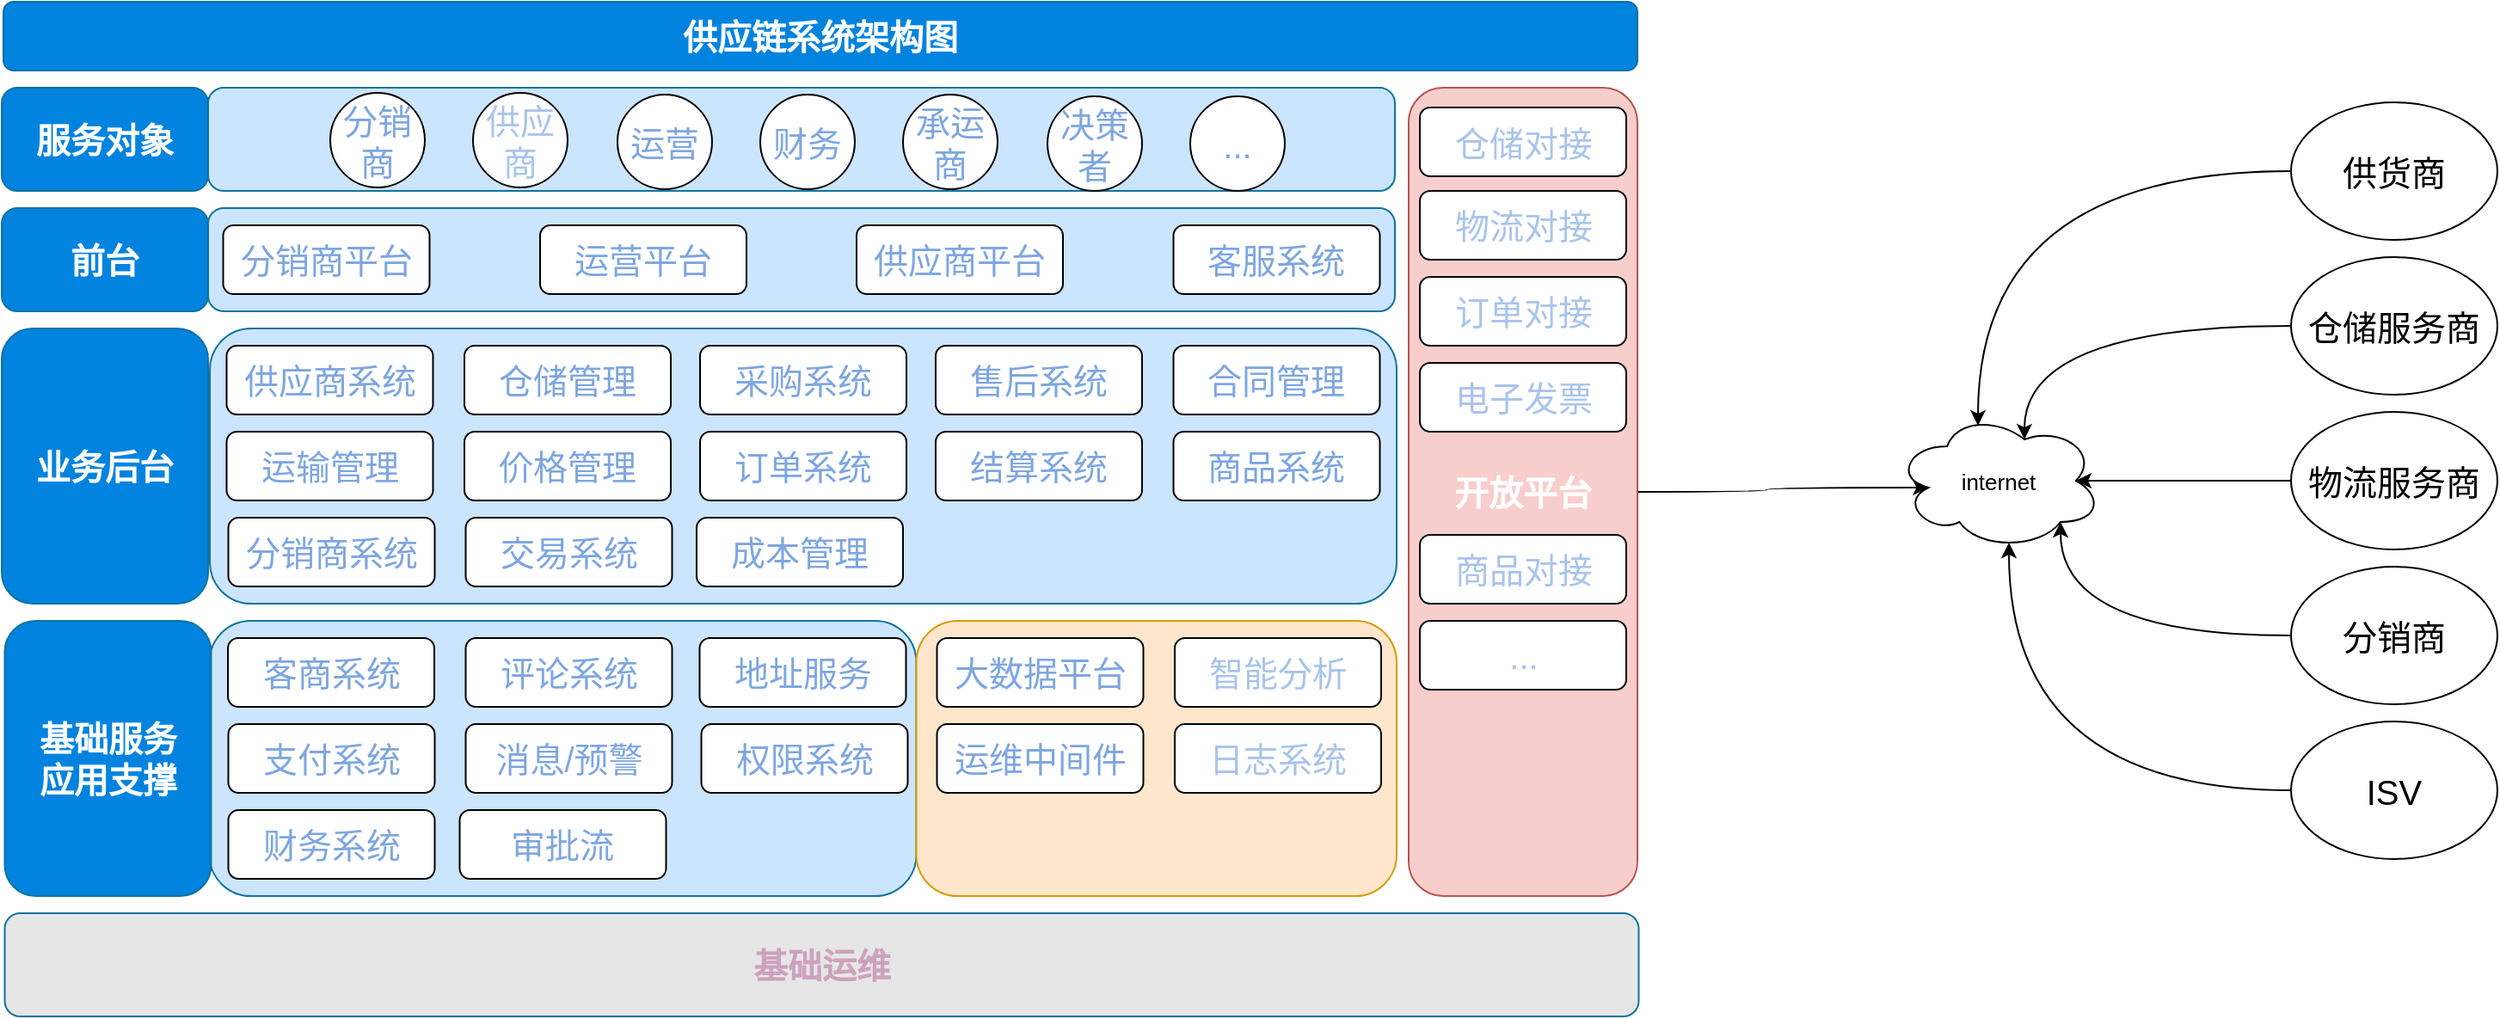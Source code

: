 <mxfile version="15.5.5" type="github" pages="2">
  <diagram id="bsPV4E7YFBp-S7GFJ2kb" name="Page-1">
    <mxGraphModel dx="1550" dy="869" grid="1" gridSize="10" guides="1" tooltips="1" connect="1" arrows="1" fold="1" page="1" pageScale="1" pageWidth="827" pageHeight="1169" math="0" shadow="0">
      <root>
        <mxCell id="0" />
        <mxCell id="1" parent="0" />
        <mxCell id="m49uRgJE_W_0L-huNBju-4" value="" style="rounded=1;whiteSpace=wrap;html=1;fillColor=#CCE5FF;strokeColor=#10739e;" vertex="1" parent="1">
          <mxGeometry x="129.75" y="370" width="411" height="160" as="geometry" />
        </mxCell>
        <mxCell id="ldz7MGwMAFY7QB0f9eZM-1" value="&lt;b&gt;&lt;font style=&quot;font-size: 20px&quot; color=&quot;#ffffff&quot;&gt;供应链系统架构图&lt;/font&gt;&lt;/b&gt;" style="rounded=1;whiteSpace=wrap;html=1;fillColor=#0083DE;strokeColor=#10739e;" parent="1" vertex="1">
          <mxGeometry x="10" y="10" width="950" height="40" as="geometry" />
        </mxCell>
        <mxCell id="ldz7MGwMAFY7QB0f9eZM-2" value="&lt;font color=&quot;#ffffff&quot;&gt;&lt;span style=&quot;font-size: 20px&quot;&gt;&lt;b&gt;服务对象&lt;/b&gt;&lt;/span&gt;&lt;/font&gt;" style="rounded=1;whiteSpace=wrap;html=1;fillColor=#0083DE;strokeColor=#10739e;" parent="1" vertex="1">
          <mxGeometry x="9" y="60" width="120" height="60" as="geometry" />
        </mxCell>
        <mxCell id="ldz7MGwMAFY7QB0f9eZM-3" value="&lt;font color=&quot;#ffffff&quot;&gt;&lt;span style=&quot;font-size: 20px&quot;&gt;&lt;b&gt;前台&lt;/b&gt;&lt;/span&gt;&lt;/font&gt;" style="rounded=1;whiteSpace=wrap;html=1;fillColor=#0083DE;strokeColor=#10739e;" parent="1" vertex="1">
          <mxGeometry x="9" y="130" width="120" height="60" as="geometry" />
        </mxCell>
        <mxCell id="ldz7MGwMAFY7QB0f9eZM-4" value="" style="rounded=1;whiteSpace=wrap;html=1;fillColor=#CCE5FF;strokeColor=#10739e;align=right;" parent="1" vertex="1">
          <mxGeometry x="129" y="60" width="690" height="60" as="geometry" />
        </mxCell>
        <mxCell id="ldz7MGwMAFY7QB0f9eZM-5" value="" style="rounded=1;whiteSpace=wrap;html=1;fillColor=#CCE5FF;strokeColor=#10739e;" parent="1" vertex="1">
          <mxGeometry x="129" y="130" width="690" height="60" as="geometry" />
        </mxCell>
        <mxCell id="ldz7MGwMAFY7QB0f9eZM-6" value="&lt;font color=&quot;#7ea6e0&quot;&gt;分销商&lt;/font&gt;" style="ellipse;whiteSpace=wrap;html=1;aspect=fixed;fontSize=20;fontColor=#FFFFFF;fillColor=#FFFFFF;flipH=1;flipV=0;" parent="1" vertex="1">
          <mxGeometry x="200" y="63" width="55" height="55" as="geometry" />
        </mxCell>
        <mxCell id="ldz7MGwMAFY7QB0f9eZM-7" value="&lt;font color=&quot;#a9c4eb&quot;&gt;供应商&lt;/font&gt;" style="ellipse;whiteSpace=wrap;html=1;aspect=fixed;fontSize=20;fontColor=#FFFFFF;fillColor=#FFFFFF;flipH=1;flipV=0;" parent="1" vertex="1">
          <mxGeometry x="283" y="63" width="55" height="55" as="geometry" />
        </mxCell>
        <mxCell id="ldz7MGwMAFY7QB0f9eZM-9" value="&lt;font color=&quot;#7ea6e0&quot;&gt;运营&lt;/font&gt;" style="ellipse;whiteSpace=wrap;html=1;aspect=fixed;fontSize=20;fontColor=#FFFFFF;fillColor=#FFFFFF;flipH=1;flipV=0;" parent="1" vertex="1">
          <mxGeometry x="367" y="64" width="55" height="55" as="geometry" />
        </mxCell>
        <mxCell id="ldz7MGwMAFY7QB0f9eZM-10" value="&lt;font color=&quot;#7ea6e0&quot;&gt;财务&lt;/font&gt;" style="ellipse;whiteSpace=wrap;html=1;aspect=fixed;fontSize=20;fontColor=#FFFFFF;fillColor=#FFFFFF;flipH=1;flipV=0;" parent="1" vertex="1">
          <mxGeometry x="450" y="64" width="55" height="55" as="geometry" />
        </mxCell>
        <mxCell id="ldz7MGwMAFY7QB0f9eZM-11" value="&lt;font color=&quot;#7ea6e0&quot;&gt;承运商&lt;/font&gt;" style="ellipse;whiteSpace=wrap;html=1;aspect=fixed;fontSize=20;fontColor=#FFFFFF;fillColor=#FFFFFF;flipH=1;flipV=0;" parent="1" vertex="1">
          <mxGeometry x="533" y="64" width="55" height="55" as="geometry" />
        </mxCell>
        <mxCell id="ldz7MGwMAFY7QB0f9eZM-12" value="&lt;font color=&quot;#7ea6e0&quot;&gt;决策者&lt;/font&gt;" style="ellipse;whiteSpace=wrap;html=1;aspect=fixed;fontSize=20;fontColor=#FFFFFF;fillColor=#FFFFFF;flipH=1;flipV=0;" parent="1" vertex="1">
          <mxGeometry x="617" y="65" width="55" height="55" as="geometry" />
        </mxCell>
        <mxCell id="ldz7MGwMAFY7QB0f9eZM-14" value="&lt;font color=&quot;#7ea6e0&quot;&gt;分销商平台&lt;/font&gt;" style="rounded=1;whiteSpace=wrap;html=1;fontSize=20;fontColor=#A9C4EB;fillColor=#FFFFFF;align=center;imageAspect=1;gradientDirection=radial;" parent="1" vertex="1">
          <mxGeometry x="137.75" y="140" width="120" height="40" as="geometry" />
        </mxCell>
        <mxCell id="ldz7MGwMAFY7QB0f9eZM-15" value="&lt;font color=&quot;#7ea6e0&quot;&gt;运营平台&lt;/font&gt;" style="rounded=1;whiteSpace=wrap;html=1;fontSize=20;fontColor=#A9C4EB;fillColor=#FFFFFF;align=center;" parent="1" vertex="1">
          <mxGeometry x="322" y="140" width="120" height="40" as="geometry" />
        </mxCell>
        <mxCell id="ldz7MGwMAFY7QB0f9eZM-16" value="&lt;font color=&quot;#7ea6e0&quot;&gt;供应商平台&lt;/font&gt;" style="rounded=1;whiteSpace=wrap;html=1;fontSize=20;fontColor=#A9C4EB;fillColor=#FFFFFF;align=center;" parent="1" vertex="1">
          <mxGeometry x="506" y="140" width="120" height="40" as="geometry" />
        </mxCell>
        <mxCell id="ldz7MGwMAFY7QB0f9eZM-18" value="&lt;font color=&quot;#7ea6e0&quot;&gt;客服系统&lt;/font&gt;" style="rounded=1;whiteSpace=wrap;html=1;fontSize=20;fontColor=#A9C4EB;fillColor=#FFFFFF;align=center;" parent="1" vertex="1">
          <mxGeometry x="690.25" y="140" width="120" height="40" as="geometry" />
        </mxCell>
        <mxCell id="ldz7MGwMAFY7QB0f9eZM-19" value="&lt;font color=&quot;#ffffff&quot;&gt;&lt;span style=&quot;font-size: 20px&quot;&gt;&lt;b&gt;业务后台&lt;/b&gt;&lt;/span&gt;&lt;/font&gt;" style="rounded=1;whiteSpace=wrap;html=1;fillColor=#0083DE;strokeColor=#10739e;" parent="1" vertex="1">
          <mxGeometry x="9" y="200" width="120" height="160" as="geometry" />
        </mxCell>
        <mxCell id="ldz7MGwMAFY7QB0f9eZM-20" value="" style="rounded=1;whiteSpace=wrap;html=1;fillColor=#CCE5FF;strokeColor=#10739e;" parent="1" vertex="1">
          <mxGeometry x="130" y="200" width="690" height="160" as="geometry" />
        </mxCell>
        <mxCell id="m49uRgJE_W_0L-huNBju-1" value="&lt;font color=&quot;#7ea6e0&quot;&gt;客商系统&lt;/font&gt;" style="rounded=1;whiteSpace=wrap;html=1;fontSize=20;fontColor=#A9C4EB;fillColor=#FFFFFF;align=center;imageAspect=1;" vertex="1" parent="1">
          <mxGeometry x="140.5" y="380" width="120" height="40" as="geometry" />
        </mxCell>
        <mxCell id="m49uRgJE_W_0L-huNBju-2" value="&lt;font color=&quot;#7ea6e0&quot;&gt;供应商系统&lt;/font&gt;" style="rounded=1;whiteSpace=wrap;html=1;fontSize=20;fontColor=#A9C4EB;fillColor=#FFFFFF;align=center;imageAspect=1;" vertex="1" parent="1">
          <mxGeometry x="139.75" y="210" width="120" height="40" as="geometry" />
        </mxCell>
        <mxCell id="m49uRgJE_W_0L-huNBju-3" value="&lt;font color=&quot;#ffffff&quot;&gt;&lt;span style=&quot;font-size: 20px&quot;&gt;&lt;b&gt;基础服务&lt;br&gt;应用支撑&lt;br&gt;&lt;/b&gt;&lt;/span&gt;&lt;/font&gt;" style="rounded=1;whiteSpace=wrap;html=1;fillColor=#0083DE;strokeColor=#10739e;" vertex="1" parent="1">
          <mxGeometry x="10.75" y="370" width="120" height="160" as="geometry" />
        </mxCell>
        <mxCell id="m49uRgJE_W_0L-huNBju-5" value="&lt;font color=&quot;#7ea6e0&quot;&gt;运输管理&lt;/font&gt;" style="rounded=1;whiteSpace=wrap;html=1;fontSize=20;fontColor=#A9C4EB;fillColor=#FFFFFF;align=center;imageAspect=1;" vertex="1" parent="1">
          <mxGeometry x="139.75" y="260" width="120" height="40" as="geometry" />
        </mxCell>
        <mxCell id="m49uRgJE_W_0L-huNBju-6" value="&lt;font color=&quot;#7ea6e0&quot;&gt;仓储管理&lt;/font&gt;" style="rounded=1;whiteSpace=wrap;html=1;fontSize=20;fontColor=#A9C4EB;fillColor=#FFFFFF;align=center;imageAspect=1;" vertex="1" parent="1">
          <mxGeometry x="278" y="210" width="120" height="40" as="geometry" />
        </mxCell>
        <mxCell id="m49uRgJE_W_0L-huNBju-7" value="&lt;font color=&quot;#7ea6e0&quot;&gt;价格管理&lt;/font&gt;" style="rounded=1;whiteSpace=wrap;html=1;fontSize=20;fontColor=#A9C4EB;fillColor=#FFFFFF;align=center;imageAspect=1;" vertex="1" parent="1">
          <mxGeometry x="278" y="260" width="120" height="40" as="geometry" />
        </mxCell>
        <mxCell id="m49uRgJE_W_0L-huNBju-8" value="&lt;font color=&quot;#7ea6e0&quot;&gt;采购系统&lt;/font&gt;" style="rounded=1;whiteSpace=wrap;html=1;fontSize=20;fontColor=#A9C4EB;fillColor=#FFFFFF;align=center;imageAspect=1;" vertex="1" parent="1">
          <mxGeometry x="415" y="210" width="120" height="40" as="geometry" />
        </mxCell>
        <mxCell id="m49uRgJE_W_0L-huNBju-9" value="&lt;font color=&quot;#7ea6e0&quot;&gt;订单系统&lt;/font&gt;" style="rounded=1;whiteSpace=wrap;html=1;fontSize=20;fontColor=#A9C4EB;fillColor=#FFFFFF;align=center;imageAspect=1;" vertex="1" parent="1">
          <mxGeometry x="415" y="260" width="120" height="40" as="geometry" />
        </mxCell>
        <mxCell id="m49uRgJE_W_0L-huNBju-10" value="&lt;font color=&quot;#7ea6e0&quot;&gt;商品系统&lt;/font&gt;" style="rounded=1;whiteSpace=wrap;html=1;fontSize=20;fontColor=#A9C4EB;fillColor=#FFFFFF;align=center;imageAspect=1;" vertex="1" parent="1">
          <mxGeometry x="690.25" y="260" width="120" height="40" as="geometry" />
        </mxCell>
        <mxCell id="m49uRgJE_W_0L-huNBju-11" value="&lt;font color=&quot;#7ea6e0&quot;&gt;售后系统&lt;/font&gt;" style="rounded=1;whiteSpace=wrap;html=1;fontSize=20;fontColor=#A9C4EB;fillColor=#FFFFFF;align=center;imageAspect=1;" vertex="1" parent="1">
          <mxGeometry x="552" y="210" width="120" height="40" as="geometry" />
        </mxCell>
        <mxCell id="m49uRgJE_W_0L-huNBju-12" value="&lt;font color=&quot;#7ea6e0&quot;&gt;结算系统&lt;/font&gt;" style="rounded=1;whiteSpace=wrap;html=1;fontSize=20;fontColor=#A9C4EB;fillColor=#FFFFFF;align=center;imageAspect=1;" vertex="1" parent="1">
          <mxGeometry x="552" y="260" width="120" height="40" as="geometry" />
        </mxCell>
        <mxCell id="m49uRgJE_W_0L-huNBju-13" value="&lt;font color=&quot;#7ea6e0&quot;&gt;评论系统&lt;/font&gt;" style="rounded=1;whiteSpace=wrap;html=1;fontSize=20;fontColor=#A9C4EB;fillColor=#FFFFFF;align=center;imageAspect=1;" vertex="1" parent="1">
          <mxGeometry x="278.75" y="380" width="120" height="40" as="geometry" />
        </mxCell>
        <mxCell id="m49uRgJE_W_0L-huNBju-14" value="&lt;font color=&quot;#7ea6e0&quot;&gt;消息/预警&lt;/font&gt;" style="rounded=1;whiteSpace=wrap;html=1;fontSize=20;fontColor=#A9C4EB;fillColor=#FFFFFF;align=center;imageAspect=1;" vertex="1" parent="1">
          <mxGeometry x="278.75" y="430" width="120" height="40" as="geometry" />
        </mxCell>
        <mxCell id="m49uRgJE_W_0L-huNBju-15" value="&lt;font color=&quot;#7ea6e0&quot;&gt;合同管理&lt;/font&gt;" style="rounded=1;whiteSpace=wrap;html=1;fontSize=20;fontColor=#A9C4EB;fillColor=#FFFFFF;align=center;imageAspect=1;" vertex="1" parent="1">
          <mxGeometry x="690.25" y="210" width="120" height="40" as="geometry" />
        </mxCell>
        <mxCell id="m49uRgJE_W_0L-huNBju-16" value="&lt;font color=&quot;#7ea6e0&quot;&gt;...&lt;/font&gt;" style="ellipse;whiteSpace=wrap;html=1;aspect=fixed;fontSize=20;fontColor=#FFFFFF;fillColor=#FFFFFF;flipH=1;flipV=0;" vertex="1" parent="1">
          <mxGeometry x="700" y="65" width="55" height="55" as="geometry" />
        </mxCell>
        <mxCell id="m49uRgJE_W_0L-huNBju-17" value="&lt;font color=&quot;#7ea6e0&quot;&gt;地址服务&lt;/font&gt;" style="rounded=1;whiteSpace=wrap;html=1;fontSize=20;fontColor=#A9C4EB;fillColor=#FFFFFF;align=center;imageAspect=1;" vertex="1" parent="1">
          <mxGeometry x="414.75" y="380" width="120" height="40" as="geometry" />
        </mxCell>
        <mxCell id="m49uRgJE_W_0L-huNBju-18" value="&lt;font color=&quot;#7ea6e0&quot;&gt;权限系统&lt;/font&gt;" style="rounded=1;whiteSpace=wrap;html=1;fontSize=20;fontColor=#A9C4EB;fillColor=#FFFFFF;align=center;imageAspect=1;" vertex="1" parent="1">
          <mxGeometry x="415.75" y="430" width="120" height="40" as="geometry" />
        </mxCell>
        <mxCell id="m49uRgJE_W_0L-huNBju-19" value="&lt;font color=&quot;#7ea6e0&quot;&gt;支付系统&lt;/font&gt;" style="rounded=1;whiteSpace=wrap;html=1;fontSize=20;fontColor=#A9C4EB;fillColor=#FFFFFF;align=center;imageAspect=1;" vertex="1" parent="1">
          <mxGeometry x="140.75" y="430" width="120" height="40" as="geometry" />
        </mxCell>
        <mxCell id="m49uRgJE_W_0L-huNBju-20" value="" style="rounded=1;whiteSpace=wrap;html=1;fillColor=#ffe6cc;strokeColor=#d79b00;" vertex="1" parent="1">
          <mxGeometry x="540.75" y="370" width="279.25" height="160" as="geometry" />
        </mxCell>
        <mxCell id="m49uRgJE_W_0L-huNBju-21" value="&lt;font color=&quot;#7ea6e0&quot;&gt;大数据平台&lt;/font&gt;" style="rounded=1;whiteSpace=wrap;html=1;fontSize=20;fontColor=#A9C4EB;fillColor=#FFFFFF;align=center;imageAspect=1;" vertex="1" parent="1">
          <mxGeometry x="552.75" y="380" width="120" height="40" as="geometry" />
        </mxCell>
        <mxCell id="m49uRgJE_W_0L-huNBju-22" value="智能分析" style="rounded=1;whiteSpace=wrap;html=1;fontSize=20;fontColor=#A9C4EB;fillColor=#FFFFFF;align=center;imageAspect=1;" vertex="1" parent="1">
          <mxGeometry x="691" y="380" width="120" height="40" as="geometry" />
        </mxCell>
        <mxCell id="m49uRgJE_W_0L-huNBju-23" value="&lt;font color=&quot;#7ea6e0&quot;&gt;运维中间件&lt;/font&gt;" style="rounded=1;whiteSpace=wrap;html=1;fontSize=20;fontColor=#A9C4EB;fillColor=#FFFFFF;align=center;imageAspect=1;" vertex="1" parent="1">
          <mxGeometry x="552.75" y="430" width="120" height="40" as="geometry" />
        </mxCell>
        <mxCell id="m49uRgJE_W_0L-huNBju-56" style="edgeStyle=orthogonalEdgeStyle;curved=1;rounded=0;orthogonalLoop=1;jettySize=auto;html=1;exitX=1;exitY=0.5;exitDx=0;exitDy=0;entryX=0.16;entryY=0.55;entryDx=0;entryDy=0;entryPerimeter=0;fontColor=#000000;" edge="1" parent="1" source="m49uRgJE_W_0L-huNBju-24" target="m49uRgJE_W_0L-huNBju-48">
          <mxGeometry relative="1" as="geometry" />
        </mxCell>
        <mxCell id="m49uRgJE_W_0L-huNBju-24" value="&lt;font color=&quot;#ffffff&quot;&gt;&lt;span style=&quot;font-size: 20px&quot;&gt;&lt;b&gt;开放平台&lt;/b&gt;&lt;/span&gt;&lt;/font&gt;" style="rounded=1;whiteSpace=wrap;html=1;fillColor=#f8cecc;strokeColor=#b85450;" vertex="1" parent="1">
          <mxGeometry x="827" y="60" width="133" height="470" as="geometry" />
        </mxCell>
        <mxCell id="ldz7MGwMAFY7QB0f9eZM-17" value="仓储对接" style="rounded=1;whiteSpace=wrap;html=1;fontSize=20;fontColor=#A9C4EB;fillColor=#FFFFFF;align=center;rotation=0;" parent="1" vertex="1">
          <mxGeometry x="833.5" y="71.5" width="120" height="40" as="geometry" />
        </mxCell>
        <mxCell id="m49uRgJE_W_0L-huNBju-30" value="&lt;font color=&quot;#7ea6e0&quot;&gt;财务系统&lt;/font&gt;" style="rounded=1;whiteSpace=wrap;html=1;fontSize=20;fontColor=#A9C4EB;fillColor=#FFFFFF;align=center;imageAspect=1;" vertex="1" parent="1">
          <mxGeometry x="140.75" y="480" width="120" height="40" as="geometry" />
        </mxCell>
        <mxCell id="m49uRgJE_W_0L-huNBju-31" value="日志系统" style="rounded=1;whiteSpace=wrap;html=1;fontSize=20;fontColor=#A9C4EB;fillColor=#FFFFFF;align=center;imageAspect=1;" vertex="1" parent="1">
          <mxGeometry x="691" y="430" width="120" height="40" as="geometry" />
        </mxCell>
        <mxCell id="m49uRgJE_W_0L-huNBju-32" value="&lt;font color=&quot;#7ea6e0&quot;&gt;分销商系统&lt;/font&gt;" style="rounded=1;whiteSpace=wrap;html=1;fontSize=20;fontColor=#A9C4EB;fillColor=#FFFFFF;align=center;imageAspect=1;" vertex="1" parent="1">
          <mxGeometry x="140.75" y="310" width="120" height="40" as="geometry" />
        </mxCell>
        <mxCell id="m49uRgJE_W_0L-huNBju-33" value="&lt;font color=&quot;#7ea6e0&quot;&gt;交易系统&lt;/font&gt;" style="rounded=1;whiteSpace=wrap;html=1;fontSize=20;fontColor=#A9C4EB;fillColor=#FFFFFF;align=center;imageAspect=1;" vertex="1" parent="1">
          <mxGeometry x="278.75" y="310" width="120" height="40" as="geometry" />
        </mxCell>
        <mxCell id="m49uRgJE_W_0L-huNBju-34" value="&lt;font color=&quot;#7ea6e0&quot;&gt;审批流&lt;/font&gt;" style="rounded=1;whiteSpace=wrap;html=1;fontSize=20;fontColor=#A9C4EB;fillColor=#FFFFFF;align=center;imageAspect=1;" vertex="1" parent="1">
          <mxGeometry x="275.25" y="480" width="120" height="40" as="geometry" />
        </mxCell>
        <mxCell id="m49uRgJE_W_0L-huNBju-37" value="物流对接" style="rounded=1;whiteSpace=wrap;html=1;fontSize=20;fontColor=#A9C4EB;fillColor=#FFFFFF;align=center;rotation=0;" vertex="1" parent="1">
          <mxGeometry x="833.5" y="120" width="120" height="40" as="geometry" />
        </mxCell>
        <mxCell id="m49uRgJE_W_0L-huNBju-38" value="订单对接" style="rounded=1;whiteSpace=wrap;html=1;fontSize=20;fontColor=#A9C4EB;fillColor=#FFFFFF;align=center;rotation=0;" vertex="1" parent="1">
          <mxGeometry x="833.5" y="170" width="120" height="40" as="geometry" />
        </mxCell>
        <mxCell id="m49uRgJE_W_0L-huNBju-39" value="电子发票" style="rounded=1;whiteSpace=wrap;html=1;fontSize=20;fontColor=#A9C4EB;fillColor=#FFFFFF;align=center;rotation=0;" vertex="1" parent="1">
          <mxGeometry x="833.5" y="220" width="120" height="40" as="geometry" />
        </mxCell>
        <mxCell id="m49uRgJE_W_0L-huNBju-51" style="edgeStyle=orthogonalEdgeStyle;curved=1;rounded=0;orthogonalLoop=1;jettySize=auto;html=1;exitX=0;exitY=0.5;exitDx=0;exitDy=0;entryX=0.4;entryY=0.1;entryDx=0;entryDy=0;entryPerimeter=0;fontColor=#000000;" edge="1" parent="1" source="m49uRgJE_W_0L-huNBju-43" target="m49uRgJE_W_0L-huNBju-48">
          <mxGeometry relative="1" as="geometry" />
        </mxCell>
        <mxCell id="m49uRgJE_W_0L-huNBju-43" value="&lt;span style=&quot;font-size: 20px&quot;&gt;供货商&lt;/span&gt;" style="ellipse;whiteSpace=wrap;html=1;rounded=1;fillColor=none;gradientColor=none;gradientDirection=radial;" vertex="1" parent="1">
          <mxGeometry x="1340" y="68.5" width="120" height="80" as="geometry" />
        </mxCell>
        <mxCell id="m49uRgJE_W_0L-huNBju-52" style="edgeStyle=orthogonalEdgeStyle;curved=1;rounded=0;orthogonalLoop=1;jettySize=auto;html=1;exitX=0;exitY=0.5;exitDx=0;exitDy=0;entryX=0.625;entryY=0.2;entryDx=0;entryDy=0;entryPerimeter=0;fontColor=#000000;" edge="1" parent="1" source="m49uRgJE_W_0L-huNBju-44" target="m49uRgJE_W_0L-huNBju-48">
          <mxGeometry relative="1" as="geometry" />
        </mxCell>
        <mxCell id="m49uRgJE_W_0L-huNBju-44" value="&lt;span style=&quot;font-size: 20px&quot;&gt;仓储服务商&lt;/span&gt;" style="ellipse;whiteSpace=wrap;html=1;rounded=1;fillColor=none;gradientColor=none;gradientDirection=radial;" vertex="1" parent="1">
          <mxGeometry x="1340" y="158.5" width="120" height="80" as="geometry" />
        </mxCell>
        <mxCell id="m49uRgJE_W_0L-huNBju-53" style="edgeStyle=orthogonalEdgeStyle;curved=1;rounded=0;orthogonalLoop=1;jettySize=auto;html=1;exitX=0;exitY=0.5;exitDx=0;exitDy=0;entryX=0.875;entryY=0.5;entryDx=0;entryDy=0;entryPerimeter=0;fontColor=#000000;" edge="1" parent="1" source="m49uRgJE_W_0L-huNBju-45" target="m49uRgJE_W_0L-huNBju-48">
          <mxGeometry relative="1" as="geometry" />
        </mxCell>
        <mxCell id="m49uRgJE_W_0L-huNBju-45" value="&lt;span style=&quot;font-size: 20px&quot;&gt;物流服务商&lt;/span&gt;" style="ellipse;whiteSpace=wrap;html=1;rounded=1;fillColor=none;gradientColor=none;gradientDirection=radial;" vertex="1" parent="1">
          <mxGeometry x="1340" y="248.5" width="120" height="80" as="geometry" />
        </mxCell>
        <mxCell id="m49uRgJE_W_0L-huNBju-54" style="edgeStyle=orthogonalEdgeStyle;curved=1;rounded=0;orthogonalLoop=1;jettySize=auto;html=1;exitX=0;exitY=0.5;exitDx=0;exitDy=0;entryX=0.8;entryY=0.8;entryDx=0;entryDy=0;entryPerimeter=0;fontColor=#000000;" edge="1" parent="1" source="m49uRgJE_W_0L-huNBju-46" target="m49uRgJE_W_0L-huNBju-48">
          <mxGeometry relative="1" as="geometry" />
        </mxCell>
        <mxCell id="m49uRgJE_W_0L-huNBju-46" value="&lt;span style=&quot;font-size: 20px&quot;&gt;分销商&lt;/span&gt;" style="ellipse;whiteSpace=wrap;html=1;rounded=1;fillColor=none;gradientColor=none;gradientDirection=radial;" vertex="1" parent="1">
          <mxGeometry x="1340" y="338.5" width="120" height="80" as="geometry" />
        </mxCell>
        <mxCell id="m49uRgJE_W_0L-huNBju-55" style="edgeStyle=orthogonalEdgeStyle;curved=1;rounded=0;orthogonalLoop=1;jettySize=auto;html=1;exitX=0;exitY=0.5;exitDx=0;exitDy=0;entryX=0.55;entryY=0.95;entryDx=0;entryDy=0;entryPerimeter=0;fontColor=#000000;" edge="1" parent="1" source="m49uRgJE_W_0L-huNBju-47" target="m49uRgJE_W_0L-huNBju-48">
          <mxGeometry relative="1" as="geometry" />
        </mxCell>
        <mxCell id="m49uRgJE_W_0L-huNBju-47" value="&lt;span style=&quot;font-size: 20px&quot;&gt;ISV&lt;/span&gt;" style="ellipse;whiteSpace=wrap;html=1;rounded=1;fillColor=none;gradientColor=none;gradientDirection=radial;" vertex="1" parent="1">
          <mxGeometry x="1340" y="428.5" width="120" height="80" as="geometry" />
        </mxCell>
        <mxCell id="m49uRgJE_W_0L-huNBju-48" value="&lt;span style=&quot;font-family: &amp;#34;arial&amp;#34; , sans-serif ; font-size: 13px ; background-color: rgb(255 , 255 , 255)&quot;&gt;internet&lt;/span&gt;" style="ellipse;shape=cloud;whiteSpace=wrap;html=1;rounded=1;fontColor=#000000;fillColor=none;gradientColor=none;gradientDirection=radial;" vertex="1" parent="1">
          <mxGeometry x="1110" y="248.5" width="120" height="80" as="geometry" />
        </mxCell>
        <mxCell id="m49uRgJE_W_0L-huNBju-57" value="&lt;span style=&quot;font-size: 20px&quot;&gt;&lt;b&gt;&lt;font color=&quot;#cda2be&quot;&gt;基础运维&lt;/font&gt;&lt;/b&gt;&lt;/span&gt;" style="rounded=1;whiteSpace=wrap;html=1;fillColor=#E6E6E6;strokeColor=#10739e;" vertex="1" parent="1">
          <mxGeometry x="10.75" y="540" width="950" height="60" as="geometry" />
        </mxCell>
        <mxCell id="m49uRgJE_W_0L-huNBju-58" value="商品对接" style="rounded=1;whiteSpace=wrap;html=1;fontSize=20;fontColor=#A9C4EB;fillColor=#FFFFFF;align=center;rotation=0;" vertex="1" parent="1">
          <mxGeometry x="833.5" y="320" width="120" height="40" as="geometry" />
        </mxCell>
        <mxCell id="m49uRgJE_W_0L-huNBju-59" value="..." style="rounded=1;whiteSpace=wrap;html=1;fontSize=20;fontColor=#A9C4EB;fillColor=#FFFFFF;align=center;rotation=0;" vertex="1" parent="1">
          <mxGeometry x="833.5" y="370" width="120" height="40" as="geometry" />
        </mxCell>
        <mxCell id="m49uRgJE_W_0L-huNBju-60" value="&lt;font color=&quot;#7ea6e0&quot;&gt;成本管理&lt;/font&gt;" style="rounded=1;whiteSpace=wrap;html=1;fontSize=20;fontColor=#A9C4EB;fillColor=#FFFFFF;align=center;imageAspect=1;" vertex="1" parent="1">
          <mxGeometry x="413" y="310" width="120" height="40" as="geometry" />
        </mxCell>
      </root>
    </mxGraphModel>
  </diagram>
  <diagram name="供应链架构" id="bUJji8-8LbvRf1vMxPKi">
    <mxGraphModel dx="1550" dy="869" grid="1" gridSize="10" guides="1" tooltips="1" connect="1" arrows="1" fold="1" page="1" pageScale="1" pageWidth="827" pageHeight="1169" math="0" shadow="0">
      <root>
        <mxCell id="VX2q5bqnOgmB5oBWyMcI-0" />
        <mxCell id="VX2q5bqnOgmB5oBWyMcI-1" parent="VX2q5bqnOgmB5oBWyMcI-0" />
        <mxCell id="VX2q5bqnOgmB5oBWyMcI-94" value="" style="rounded=1;whiteSpace=wrap;html=1;fillColor=#FFFFFF;strokeColor=#10739e;align=right;dashed=1;" vertex="1" parent="VX2q5bqnOgmB5oBWyMcI-1">
          <mxGeometry x="9" y="418.5" width="950" height="321.5" as="geometry" />
        </mxCell>
        <mxCell id="VX2q5bqnOgmB5oBWyMcI-3" value="&lt;b&gt;&lt;font style=&quot;font-size: 20px&quot; color=&quot;#ffffff&quot;&gt;供应链系统架构图&lt;/font&gt;&lt;/b&gt;" style="rounded=1;whiteSpace=wrap;html=1;fillColor=#0083DE;strokeColor=#10739e;" vertex="1" parent="VX2q5bqnOgmB5oBWyMcI-1">
          <mxGeometry x="9" width="950" height="40" as="geometry" />
        </mxCell>
        <mxCell id="VX2q5bqnOgmB5oBWyMcI-5" value="&lt;font color=&quot;#ffffff&quot;&gt;&lt;span style=&quot;font-size: 20px&quot;&gt;&lt;b&gt;前台&lt;/b&gt;&lt;/span&gt;&lt;/font&gt;" style="rounded=1;whiteSpace=wrap;html=1;fillColor=#0083DE;strokeColor=#10739e;" vertex="1" parent="VX2q5bqnOgmB5oBWyMcI-1">
          <mxGeometry x="289" y="1158.5" width="120" height="60" as="geometry" />
        </mxCell>
        <mxCell id="VX2q5bqnOgmB5oBWyMcI-6" value="" style="rounded=1;whiteSpace=wrap;html=1;fillColor=#FFFFFF;strokeColor=#10739e;align=right;dashed=1;" vertex="1" parent="VX2q5bqnOgmB5oBWyMcI-1">
          <mxGeometry x="10" y="50" width="950" height="110" as="geometry" />
        </mxCell>
        <mxCell id="VX2q5bqnOgmB5oBWyMcI-7" value="" style="rounded=1;whiteSpace=wrap;html=1;fillColor=#CCE5FF;strokeColor=#10739e;" vertex="1" parent="VX2q5bqnOgmB5oBWyMcI-1">
          <mxGeometry x="409" y="1158.5" width="690" height="60" as="geometry" />
        </mxCell>
        <mxCell id="VX2q5bqnOgmB5oBWyMcI-18" value="&lt;font color=&quot;#ffffff&quot;&gt;&lt;span style=&quot;font-size: 20px&quot;&gt;&lt;b&gt;业务后台&lt;/b&gt;&lt;/span&gt;&lt;/font&gt;" style="rounded=1;whiteSpace=wrap;html=1;fillColor=#0083DE;strokeColor=#10739e;" vertex="1" parent="VX2q5bqnOgmB5oBWyMcI-1">
          <mxGeometry x="289" y="1228.5" width="120" height="160" as="geometry" />
        </mxCell>
        <mxCell id="VX2q5bqnOgmB5oBWyMcI-19" value="" style="rounded=1;whiteSpace=wrap;html=1;fillColor=#CCE5FF;strokeColor=#10739e;" vertex="1" parent="VX2q5bqnOgmB5oBWyMcI-1">
          <mxGeometry x="410" y="1228.5" width="690" height="160" as="geometry" />
        </mxCell>
        <mxCell id="VX2q5bqnOgmB5oBWyMcI-22" value="&lt;font color=&quot;#ffffff&quot;&gt;&lt;span style=&quot;font-size: 20px&quot;&gt;&lt;b&gt;基础服务&lt;br&gt;应用支撑&lt;br&gt;&lt;/b&gt;&lt;/span&gt;&lt;/font&gt;" style="rounded=1;whiteSpace=wrap;html=1;fillColor=#0083DE;strokeColor=#10739e;" vertex="1" parent="VX2q5bqnOgmB5oBWyMcI-1">
          <mxGeometry x="290.75" y="1398.5" width="120" height="160" as="geometry" />
        </mxCell>
        <mxCell id="VX2q5bqnOgmB5oBWyMcI-42" style="edgeStyle=orthogonalEdgeStyle;curved=1;rounded=0;orthogonalLoop=1;jettySize=auto;html=1;exitX=1;exitY=0.5;exitDx=0;exitDy=0;entryX=0.16;entryY=0.55;entryDx=0;entryDy=0;entryPerimeter=0;fontColor=#000000;" edge="1" parent="VX2q5bqnOgmB5oBWyMcI-1" source="VX2q5bqnOgmB5oBWyMcI-43" target="VX2q5bqnOgmB5oBWyMcI-63">
          <mxGeometry relative="1" as="geometry" />
        </mxCell>
        <mxCell id="VX2q5bqnOgmB5oBWyMcI-43" value="&lt;font color=&quot;#ffffff&quot;&gt;&lt;span style=&quot;font-size: 20px&quot;&gt;&lt;b&gt;开放平台&lt;/b&gt;&lt;/span&gt;&lt;/font&gt;" style="rounded=1;whiteSpace=wrap;html=1;fillColor=#f8cecc;strokeColor=#b85450;" vertex="1" parent="VX2q5bqnOgmB5oBWyMcI-1">
          <mxGeometry x="1100.5" y="1158.5" width="133" height="470" as="geometry" />
        </mxCell>
        <mxCell id="VX2q5bqnOgmB5oBWyMcI-44" value="仓储对接" style="rounded=1;whiteSpace=wrap;html=1;fontSize=20;fontColor=#A9C4EB;fillColor=#FFFFFF;align=center;rotation=0;" vertex="1" parent="VX2q5bqnOgmB5oBWyMcI-1">
          <mxGeometry x="1113.5" y="1100" width="120" height="40" as="geometry" />
        </mxCell>
        <mxCell id="VX2q5bqnOgmB5oBWyMcI-50" value="物流对接" style="rounded=1;whiteSpace=wrap;html=1;fontSize=20;fontColor=#A9C4EB;fillColor=#FFFFFF;align=center;rotation=0;" vertex="1" parent="VX2q5bqnOgmB5oBWyMcI-1">
          <mxGeometry x="1113.5" y="1148.5" width="120" height="40" as="geometry" />
        </mxCell>
        <mxCell id="VX2q5bqnOgmB5oBWyMcI-51" value="订单对接" style="rounded=1;whiteSpace=wrap;html=1;fontSize=20;fontColor=#A9C4EB;fillColor=#FFFFFF;align=center;rotation=0;" vertex="1" parent="VX2q5bqnOgmB5oBWyMcI-1">
          <mxGeometry x="1113.5" y="1198.5" width="120" height="40" as="geometry" />
        </mxCell>
        <mxCell id="VX2q5bqnOgmB5oBWyMcI-52" value="电子发票" style="rounded=1;whiteSpace=wrap;html=1;fontSize=20;fontColor=#A9C4EB;fillColor=#FFFFFF;align=center;rotation=0;" vertex="1" parent="VX2q5bqnOgmB5oBWyMcI-1">
          <mxGeometry x="1113.5" y="1248.5" width="120" height="40" as="geometry" />
        </mxCell>
        <mxCell id="VX2q5bqnOgmB5oBWyMcI-53" style="edgeStyle=orthogonalEdgeStyle;curved=1;rounded=0;orthogonalLoop=1;jettySize=auto;html=1;exitX=0;exitY=0.5;exitDx=0;exitDy=0;entryX=0.4;entryY=0.1;entryDx=0;entryDy=0;entryPerimeter=0;fontColor=#000000;" edge="1" parent="VX2q5bqnOgmB5oBWyMcI-1" source="VX2q5bqnOgmB5oBWyMcI-54" target="VX2q5bqnOgmB5oBWyMcI-63">
          <mxGeometry relative="1" as="geometry" />
        </mxCell>
        <mxCell id="VX2q5bqnOgmB5oBWyMcI-54" value="&lt;span style=&quot;font-size: 20px&quot;&gt;供货商&lt;/span&gt;" style="ellipse;whiteSpace=wrap;html=1;rounded=1;fillColor=none;gradientColor=none;gradientDirection=radial;" vertex="1" parent="VX2q5bqnOgmB5oBWyMcI-1">
          <mxGeometry x="1340" y="68.5" width="120" height="80" as="geometry" />
        </mxCell>
        <mxCell id="VX2q5bqnOgmB5oBWyMcI-55" style="edgeStyle=orthogonalEdgeStyle;curved=1;rounded=0;orthogonalLoop=1;jettySize=auto;html=1;exitX=0;exitY=0.5;exitDx=0;exitDy=0;entryX=0.625;entryY=0.2;entryDx=0;entryDy=0;entryPerimeter=0;fontColor=#000000;" edge="1" parent="VX2q5bqnOgmB5oBWyMcI-1" source="VX2q5bqnOgmB5oBWyMcI-56" target="VX2q5bqnOgmB5oBWyMcI-63">
          <mxGeometry relative="1" as="geometry" />
        </mxCell>
        <mxCell id="VX2q5bqnOgmB5oBWyMcI-56" value="&lt;span style=&quot;font-size: 20px&quot;&gt;仓储服务商&lt;/span&gt;" style="ellipse;whiteSpace=wrap;html=1;rounded=1;fillColor=none;gradientColor=none;gradientDirection=radial;" vertex="1" parent="VX2q5bqnOgmB5oBWyMcI-1">
          <mxGeometry x="1340" y="158.5" width="120" height="80" as="geometry" />
        </mxCell>
        <mxCell id="VX2q5bqnOgmB5oBWyMcI-57" style="edgeStyle=orthogonalEdgeStyle;curved=1;rounded=0;orthogonalLoop=1;jettySize=auto;html=1;exitX=0;exitY=0.5;exitDx=0;exitDy=0;entryX=0.875;entryY=0.5;entryDx=0;entryDy=0;entryPerimeter=0;fontColor=#000000;" edge="1" parent="VX2q5bqnOgmB5oBWyMcI-1" source="VX2q5bqnOgmB5oBWyMcI-58" target="VX2q5bqnOgmB5oBWyMcI-63">
          <mxGeometry relative="1" as="geometry" />
        </mxCell>
        <mxCell id="VX2q5bqnOgmB5oBWyMcI-58" value="&lt;span style=&quot;font-size: 20px&quot;&gt;物流服务商&lt;/span&gt;" style="ellipse;whiteSpace=wrap;html=1;rounded=1;fillColor=none;gradientColor=none;gradientDirection=radial;" vertex="1" parent="VX2q5bqnOgmB5oBWyMcI-1">
          <mxGeometry x="1340" y="248.5" width="120" height="80" as="geometry" />
        </mxCell>
        <mxCell id="VX2q5bqnOgmB5oBWyMcI-59" style="edgeStyle=orthogonalEdgeStyle;curved=1;rounded=0;orthogonalLoop=1;jettySize=auto;html=1;exitX=0;exitY=0.5;exitDx=0;exitDy=0;entryX=0.8;entryY=0.8;entryDx=0;entryDy=0;entryPerimeter=0;fontColor=#000000;" edge="1" parent="VX2q5bqnOgmB5oBWyMcI-1" source="VX2q5bqnOgmB5oBWyMcI-60" target="VX2q5bqnOgmB5oBWyMcI-63">
          <mxGeometry relative="1" as="geometry" />
        </mxCell>
        <mxCell id="VX2q5bqnOgmB5oBWyMcI-60" value="&lt;span style=&quot;font-size: 20px&quot;&gt;分销商&lt;/span&gt;" style="ellipse;whiteSpace=wrap;html=1;rounded=1;fillColor=none;gradientColor=none;gradientDirection=radial;" vertex="1" parent="VX2q5bqnOgmB5oBWyMcI-1">
          <mxGeometry x="1340" y="338.5" width="120" height="80" as="geometry" />
        </mxCell>
        <mxCell id="VX2q5bqnOgmB5oBWyMcI-61" style="edgeStyle=orthogonalEdgeStyle;curved=1;rounded=0;orthogonalLoop=1;jettySize=auto;html=1;exitX=0;exitY=0.5;exitDx=0;exitDy=0;entryX=0.55;entryY=0.95;entryDx=0;entryDy=0;entryPerimeter=0;fontColor=#000000;" edge="1" parent="VX2q5bqnOgmB5oBWyMcI-1" source="VX2q5bqnOgmB5oBWyMcI-62" target="VX2q5bqnOgmB5oBWyMcI-63">
          <mxGeometry relative="1" as="geometry" />
        </mxCell>
        <mxCell id="VX2q5bqnOgmB5oBWyMcI-62" value="&lt;span style=&quot;font-size: 20px&quot;&gt;ISV&lt;/span&gt;" style="ellipse;whiteSpace=wrap;html=1;rounded=1;fillColor=none;gradientColor=none;gradientDirection=radial;" vertex="1" parent="VX2q5bqnOgmB5oBWyMcI-1">
          <mxGeometry x="1340" y="428.5" width="120" height="80" as="geometry" />
        </mxCell>
        <mxCell id="VX2q5bqnOgmB5oBWyMcI-63" value="&lt;span style=&quot;font-family: &amp;#34;arial&amp;#34; , sans-serif ; font-size: 13px ; background-color: rgb(255 , 255 , 255)&quot;&gt;internet&lt;/span&gt;" style="ellipse;shape=cloud;whiteSpace=wrap;html=1;rounded=1;fontColor=#000000;fillColor=none;gradientColor=none;gradientDirection=radial;" vertex="1" parent="VX2q5bqnOgmB5oBWyMcI-1">
          <mxGeometry x="1110" y="248.5" width="120" height="80" as="geometry" />
        </mxCell>
        <mxCell id="VX2q5bqnOgmB5oBWyMcI-64" value="&lt;span style=&quot;font-size: 20px&quot;&gt;&lt;b&gt;&lt;font color=&quot;#cda2be&quot;&gt;基础运维&lt;/font&gt;&lt;/b&gt;&lt;/span&gt;" style="rounded=1;whiteSpace=wrap;html=1;fillColor=#E6E6E6;strokeColor=#10739e;" vertex="1" parent="VX2q5bqnOgmB5oBWyMcI-1">
          <mxGeometry x="290.75" y="1568.5" width="950" height="60" as="geometry" />
        </mxCell>
        <mxCell id="VX2q5bqnOgmB5oBWyMcI-65" value="商品对接" style="rounded=1;whiteSpace=wrap;html=1;fontSize=20;fontColor=#A9C4EB;fillColor=#FFFFFF;align=center;rotation=0;" vertex="1" parent="VX2q5bqnOgmB5oBWyMcI-1">
          <mxGeometry x="1113.5" y="1348.5" width="120" height="40" as="geometry" />
        </mxCell>
        <mxCell id="VX2q5bqnOgmB5oBWyMcI-66" value="..." style="rounded=1;whiteSpace=wrap;html=1;fontSize=20;fontColor=#A9C4EB;fillColor=#FFFFFF;align=center;rotation=0;" vertex="1" parent="VX2q5bqnOgmB5oBWyMcI-1">
          <mxGeometry x="1113.5" y="1398.5" width="120" height="40" as="geometry" />
        </mxCell>
        <mxCell id="VX2q5bqnOgmB5oBWyMcI-69" value="分销商" style="image;html=1;image=img/lib/clip_art/people/Farmer_Woman_Black_128x128.png;rounded=1;fontColor=#CDA2BE;fillColor=#E6E6E6;gradientColor=none;gradientDirection=radial;flipV=0;flipH=0;" vertex="1" parent="VX2q5bqnOgmB5oBWyMcI-1">
          <mxGeometry x="200.75" y="50" width="80" height="80" as="geometry" />
        </mxCell>
        <mxCell id="VX2q5bqnOgmB5oBWyMcI-70" value="供货商" style="image;html=1;image=img/lib/clip_art/people/Suit_Man_Green_128x128.png;rounded=1;fontColor=#CDA2BE;fillColor=#E6E6E6;gradientColor=none;gradientDirection=radial;flipV=0;flipH=0;" vertex="1" parent="VX2q5bqnOgmB5oBWyMcI-1">
          <mxGeometry x="298.75" y="50" width="80" height="80" as="geometry" />
        </mxCell>
        <mxCell id="VX2q5bqnOgmB5oBWyMcI-71" value="运营/业务" style="image;html=1;image=img/lib/clip_art/people/Construction_Worker_Woman_128x128.png;rounded=1;fontColor=#CDA2BE;fillColor=#E6E6E6;gradientColor=none;gradientDirection=radial;flipV=0;flipH=0;" vertex="1" parent="VX2q5bqnOgmB5oBWyMcI-1">
          <mxGeometry x="396.75" y="50" width="80" height="80" as="geometry" />
        </mxCell>
        <mxCell id="VX2q5bqnOgmB5oBWyMcI-72" value="财务" style="image;html=1;image=img/lib/clip_art/people/Suit_Woman_128x128.png;rounded=1;fontColor=#CDA2BE;fillColor=#E6E6E6;gradientColor=none;gradientDirection=radial;flipV=0;flipH=0;" vertex="1" parent="VX2q5bqnOgmB5oBWyMcI-1">
          <mxGeometry x="494.75" y="50" width="80" height="80" as="geometry" />
        </mxCell>
        <mxCell id="VX2q5bqnOgmB5oBWyMcI-73" value="承运商" style="image;html=1;image=img/lib/clip_art/people/Construction_Worker_Man_Black_128x128.png;rounded=1;fontColor=#CDA2BE;fillColor=#E6E6E6;gradientColor=none;gradientDirection=radial;flipV=0;flipH=0;" vertex="1" parent="VX2q5bqnOgmB5oBWyMcI-1">
          <mxGeometry x="592.75" y="50" width="80" height="80" as="geometry" />
        </mxCell>
        <mxCell id="VX2q5bqnOgmB5oBWyMcI-74" value="决策者" style="image;html=1;image=img/lib/clip_art/people/Suit_Man_Blue_128x128.png;rounded=1;fontColor=#CDA2BE;fillColor=#E6E6E6;gradientColor=none;gradientDirection=radial;flipV=0;flipH=0;" vertex="1" parent="VX2q5bqnOgmB5oBWyMcI-1">
          <mxGeometry x="690.75" y="50" width="80" height="80" as="geometry" />
        </mxCell>
        <mxCell id="VX2q5bqnOgmB5oBWyMcI-75" value="&lt;font color=&quot;#7ea6e0&quot;&gt;服务对象&lt;/font&gt;" style="rounded=1;whiteSpace=wrap;html=1;fontSize=20;fontColor=#A9C4EB;fillColor=#FFFFFF;align=center;imageAspect=1;gradientDirection=radial;strokeColor=none;" vertex="1" parent="VX2q5bqnOgmB5oBWyMcI-1">
          <mxGeometry x="20.5" y="85" width="120" height="40" as="geometry" />
        </mxCell>
        <mxCell id="VX2q5bqnOgmB5oBWyMcI-76" value="" style="rounded=1;whiteSpace=wrap;html=1;fillColor=#FFFFFF;strokeColor=#10739e;align=right;dashed=1;" vertex="1" parent="VX2q5bqnOgmB5oBWyMcI-1">
          <mxGeometry x="9" y="198.5" width="950" height="80" as="geometry" />
        </mxCell>
        <mxCell id="VX2q5bqnOgmB5oBWyMcI-77" value="&lt;font color=&quot;#7ea6e0&quot;&gt;前端&lt;/font&gt;" style="rounded=1;whiteSpace=wrap;html=1;fontSize=20;fontColor=#A9C4EB;fillColor=#FFFFFF;align=center;imageAspect=1;gradientDirection=radial;strokeColor=none;" vertex="1" parent="VX2q5bqnOgmB5oBWyMcI-1">
          <mxGeometry x="29.75" y="218.25" width="120" height="40" as="geometry" />
        </mxCell>
        <mxCell id="VX2q5bqnOgmB5oBWyMcI-78" value="&lt;font color=&quot;#ffffff&quot;&gt;&lt;span style=&quot;font-size: 20px&quot;&gt;&lt;b&gt;小程序&lt;/b&gt;&lt;/span&gt;&lt;/font&gt;" style="rounded=1;whiteSpace=wrap;html=1;fillColor=#0083DE;strokeColor=#10739e;opacity=70;" vertex="1" parent="VX2q5bqnOgmB5oBWyMcI-1">
          <mxGeometry x="189.5" y="215.75" width="121" height="45" as="geometry" />
        </mxCell>
        <mxCell id="VX2q5bqnOgmB5oBWyMcI-79" value="&lt;font color=&quot;#ffffff&quot;&gt;&lt;span style=&quot;font-size: 20px&quot;&gt;&lt;b&gt;APP&lt;/b&gt;&lt;/span&gt;&lt;/font&gt;" style="rounded=1;whiteSpace=wrap;html=1;fillColor=#0083DE;strokeColor=#10739e;opacity=70;" vertex="1" parent="VX2q5bqnOgmB5oBWyMcI-1">
          <mxGeometry x="332.25" y="216.25" width="121" height="45" as="geometry" />
        </mxCell>
        <mxCell id="VX2q5bqnOgmB5oBWyMcI-80" value="&lt;font color=&quot;#ffffff&quot;&gt;&lt;span style=&quot;font-size: 20px&quot;&gt;&lt;b&gt;web&lt;/b&gt;&lt;/span&gt;&lt;/font&gt;" style="rounded=1;whiteSpace=wrap;html=1;fillColor=#0083DE;strokeColor=#10739e;opacity=70;" vertex="1" parent="VX2q5bqnOgmB5oBWyMcI-1">
          <mxGeometry x="474.25" y="216.25" width="121" height="45" as="geometry" />
        </mxCell>
        <mxCell id="VX2q5bqnOgmB5oBWyMcI-81" value="&lt;font color=&quot;#ffffff&quot;&gt;&lt;span style=&quot;font-size: 20px&quot;&gt;&lt;b&gt;语音&lt;/b&gt;&lt;/span&gt;&lt;/font&gt;" style="rounded=1;whiteSpace=wrap;html=1;fillColor=#0083DE;strokeColor=#10739e;opacity=70;" vertex="1" parent="VX2q5bqnOgmB5oBWyMcI-1">
          <mxGeometry x="617.25" y="216.25" width="121" height="45" as="geometry" />
        </mxCell>
        <mxCell id="VX2q5bqnOgmB5oBWyMcI-82" value="&lt;font color=&quot;#ffffff&quot;&gt;&lt;span style=&quot;font-size: 20px&quot;&gt;&lt;b&gt;公众号&lt;/b&gt;&lt;/span&gt;&lt;/font&gt;" style="rounded=1;whiteSpace=wrap;html=1;fillColor=#0083DE;strokeColor=#10739e;opacity=70;" vertex="1" parent="VX2q5bqnOgmB5oBWyMcI-1">
          <mxGeometry x="759.25" y="215.75" width="121" height="45" as="geometry" />
        </mxCell>
        <mxCell id="VX2q5bqnOgmB5oBWyMcI-83" value="" style="rounded=1;whiteSpace=wrap;html=1;fillColor=#FFFFFF;strokeColor=#10739e;align=right;dashed=1;" vertex="1" parent="VX2q5bqnOgmB5oBWyMcI-1">
          <mxGeometry x="10" y="318.5" width="950" height="61.5" as="geometry" />
        </mxCell>
        <mxCell id="VX2q5bqnOgmB5oBWyMcI-84" value="&lt;font color=&quot;#7ea6e0&quot;&gt;网关&lt;/font&gt;" style="rounded=1;whiteSpace=wrap;html=1;fontSize=20;fontColor=#A9C4EB;fillColor=#FFFFFF;align=center;imageAspect=1;gradientDirection=radial;strokeColor=none;" vertex="1" parent="VX2q5bqnOgmB5oBWyMcI-1">
          <mxGeometry x="29.75" y="330" width="120" height="40" as="geometry" />
        </mxCell>
        <mxCell id="VX2q5bqnOgmB5oBWyMcI-85" value="" style="shape=singleArrow;direction=south;whiteSpace=wrap;html=1;rounded=1;fontColor=#CDA2BE;fillColor=#FFFFFF;gradientColor=none;gradientDirection=radial;" vertex="1" parent="VX2q5bqnOgmB5oBWyMcI-1">
          <mxGeometry x="309.75" y="160" width="20" height="40" as="geometry" />
        </mxCell>
        <mxCell id="VX2q5bqnOgmB5oBWyMcI-87" value="" style="shape=singleArrow;direction=south;whiteSpace=wrap;html=1;rounded=1;fontColor=#CDA2BE;fillColor=#FFFFFF;gradientColor=none;gradientDirection=radial;" vertex="1" parent="VX2q5bqnOgmB5oBWyMcI-1">
          <mxGeometry x="597.25" y="158.5" width="20" height="40" as="geometry" />
        </mxCell>
        <mxCell id="VX2q5bqnOgmB5oBWyMcI-88" value="&lt;span style=&quot;font-size: 20px&quot;&gt;&lt;b&gt;&lt;font color=&quot;#7ea6e0&quot;&gt;路由&lt;/font&gt;&lt;/b&gt;&lt;/span&gt;" style="rounded=1;whiteSpace=wrap;html=1;fillColor=#fff2cc;strokeColor=#d6b656;opacity=70;" vertex="1" parent="VX2q5bqnOgmB5oBWyMcI-1">
          <mxGeometry x="241.75" y="327.5" width="121" height="45" as="geometry" />
        </mxCell>
        <mxCell id="VX2q5bqnOgmB5oBWyMcI-89" value="&lt;span style=&quot;font-size: 20px&quot;&gt;&lt;b&gt;&lt;font color=&quot;#7ea6e0&quot;&gt;负载均衡&lt;/font&gt;&lt;/b&gt;&lt;/span&gt;" style="rounded=1;whiteSpace=wrap;html=1;fillColor=#fff2cc;strokeColor=#d6b656;opacity=70;" vertex="1" parent="VX2q5bqnOgmB5oBWyMcI-1">
          <mxGeometry x="388.25" y="327.5" width="121" height="45" as="geometry" />
        </mxCell>
        <mxCell id="VX2q5bqnOgmB5oBWyMcI-90" value="&lt;span style=&quot;font-size: 20px&quot;&gt;&lt;b&gt;&lt;font color=&quot;#7ea6e0&quot;&gt;限流&lt;/font&gt;&lt;/b&gt;&lt;/span&gt;" style="rounded=1;whiteSpace=wrap;html=1;fillColor=#fff2cc;strokeColor=#d6b656;opacity=70;" vertex="1" parent="VX2q5bqnOgmB5oBWyMcI-1">
          <mxGeometry x="535.25" y="327.5" width="121" height="45" as="geometry" />
        </mxCell>
        <mxCell id="VX2q5bqnOgmB5oBWyMcI-91" value="&lt;span style=&quot;font-size: 20px&quot;&gt;&lt;b&gt;&lt;font color=&quot;#7ea6e0&quot;&gt;...&lt;/font&gt;&lt;/b&gt;&lt;/span&gt;" style="rounded=1;whiteSpace=wrap;html=1;fillColor=#fff2cc;strokeColor=#d6b656;opacity=70;" vertex="1" parent="VX2q5bqnOgmB5oBWyMcI-1">
          <mxGeometry x="682.25" y="327.5" width="121" height="45" as="geometry" />
        </mxCell>
        <mxCell id="VX2q5bqnOgmB5oBWyMcI-92" value="" style="shape=singleArrow;direction=south;whiteSpace=wrap;html=1;rounded=1;fontColor=#CDA2BE;fillColor=#FFFFFF;gradientColor=none;gradientDirection=radial;" vertex="1" parent="VX2q5bqnOgmB5oBWyMcI-1">
          <mxGeometry x="362.75" y="278.5" width="20" height="40" as="geometry" />
        </mxCell>
        <mxCell id="VX2q5bqnOgmB5oBWyMcI-93" value="" style="shape=singleArrow;direction=south;whiteSpace=wrap;html=1;rounded=1;fontColor=#CDA2BE;fillColor=#FFFFFF;gradientColor=none;gradientDirection=radial;" vertex="1" parent="VX2q5bqnOgmB5oBWyMcI-1">
          <mxGeometry x="560" y="278.5" width="20" height="40" as="geometry" />
        </mxCell>
        <mxCell id="VX2q5bqnOgmB5oBWyMcI-95" value="" style="rounded=1;whiteSpace=wrap;html=1;fillColor=#FFFFFF;strokeColor=#10739e;align=right;dashed=1;" vertex="1" parent="VX2q5bqnOgmB5oBWyMcI-1">
          <mxGeometry x="183.25" y="430" width="755.75" height="90" as="geometry" />
        </mxCell>
        <mxCell id="VX2q5bqnOgmB5oBWyMcI-15" value="&lt;font color=&quot;#7ea6e0&quot;&gt;运营平台&lt;/font&gt;" style="rounded=1;whiteSpace=wrap;html=1;fontSize=20;fillColor=#d5e8d4;align=center;strokeColor=#82b366;" vertex="1" parent="VX2q5bqnOgmB5oBWyMcI-1">
          <mxGeometry x="470" y="455" width="120" height="40" as="geometry" />
        </mxCell>
        <mxCell id="VX2q5bqnOgmB5oBWyMcI-14" value="&lt;font color=&quot;#7ea6e0&quot;&gt;分销商平台&lt;/font&gt;" style="rounded=1;whiteSpace=wrap;html=1;fontSize=20;fillColor=#d5e8d4;align=center;imageAspect=1;gradientDirection=radial;strokeColor=#82b366;" vertex="1" parent="VX2q5bqnOgmB5oBWyMcI-1">
          <mxGeometry x="337.5" y="455" width="120" height="40" as="geometry" />
        </mxCell>
        <mxCell id="VX2q5bqnOgmB5oBWyMcI-16" value="&lt;font color=&quot;#7ea6e0&quot;&gt;供应商平台&lt;/font&gt;" style="rounded=1;whiteSpace=wrap;html=1;fontSize=20;fillColor=#d5e8d4;align=center;strokeColor=#82b366;" vertex="1" parent="VX2q5bqnOgmB5oBWyMcI-1">
          <mxGeometry x="735.88" y="455" width="120" height="40" as="geometry" />
        </mxCell>
        <mxCell id="VX2q5bqnOgmB5oBWyMcI-17" value="&lt;font color=&quot;#7ea6e0&quot;&gt;客服系统&lt;/font&gt;" style="rounded=1;whiteSpace=wrap;html=1;fontSize=20;fillColor=#d5e8d4;align=center;strokeColor=#82b366;" vertex="1" parent="VX2q5bqnOgmB5oBWyMcI-1">
          <mxGeometry x="604.5" y="455" width="120" height="40" as="geometry" />
        </mxCell>
        <mxCell id="VX2q5bqnOgmB5oBWyMcI-96" value="&lt;font color=&quot;#7ea6e0&quot;&gt;业务应用&lt;/font&gt;" style="rounded=1;whiteSpace=wrap;html=1;fontSize=20;fontColor=#A9C4EB;fillColor=#FFFFFF;align=center;imageAspect=1;gradientDirection=radial;strokeColor=none;" vertex="1" parent="VX2q5bqnOgmB5oBWyMcI-1">
          <mxGeometry x="28.75" y="559.25" width="120" height="40" as="geometry" />
        </mxCell>
        <mxCell id="VX2q5bqnOgmB5oBWyMcI-97" value="&lt;font color=&quot;#7ea6e0&quot;&gt;前端&lt;/font&gt;" style="rounded=1;whiteSpace=wrap;html=1;fontSize=20;fontColor=#A9C4EB;fillColor=#FFFFFF;align=center;imageAspect=1;gradientDirection=radial;strokeColor=none;" vertex="1" parent="VX2q5bqnOgmB5oBWyMcI-1">
          <mxGeometry x="198.5" y="455" width="120" height="40" as="geometry" />
        </mxCell>
        <mxCell id="VX2q5bqnOgmB5oBWyMcI-98" value="" style="rounded=1;whiteSpace=wrap;html=1;fillColor=#FFFFFF;strokeColor=#10739e;align=right;dashed=1;" vertex="1" parent="VX2q5bqnOgmB5oBWyMcI-1">
          <mxGeometry x="185" y="560" width="755.75" height="170" as="geometry" />
        </mxCell>
        <mxCell id="VX2q5bqnOgmB5oBWyMcI-99" value="&lt;font color=&quot;#7ea6e0&quot;&gt;后端&lt;/font&gt;" style="rounded=1;whiteSpace=wrap;html=1;fontSize=20;fontColor=#A9C4EB;fillColor=#FFFFFF;align=center;imageAspect=1;gradientDirection=radial;strokeColor=none;" vertex="1" parent="VX2q5bqnOgmB5oBWyMcI-1">
          <mxGeometry x="186.82" y="599.25" width="147.87" height="40" as="geometry" />
        </mxCell>
        <mxCell id="VX2q5bqnOgmB5oBWyMcI-21" value="&lt;font color=&quot;#7ea6e0&quot;&gt;供应商系统&lt;/font&gt;" style="rounded=1;whiteSpace=wrap;html=1;fontSize=20;fillColor=#dae8fc;align=center;imageAspect=1;strokeColor=#6c8ebf;" vertex="1" parent="VX2q5bqnOgmB5oBWyMcI-1">
          <mxGeometry x="200.75" y="675" width="120" height="40" as="geometry" />
        </mxCell>
        <mxCell id="VX2q5bqnOgmB5oBWyMcI-23" value="&lt;font color=&quot;#7ea6e0&quot;&gt;运输管理&lt;/font&gt;" style="rounded=1;whiteSpace=wrap;html=1;fontSize=20;fillColor=#dae8fc;align=center;imageAspect=1;strokeColor=#6c8ebf;" vertex="1" parent="VX2q5bqnOgmB5oBWyMcI-1">
          <mxGeometry x="338.5" y="675" width="120" height="40" as="geometry" />
        </mxCell>
        <mxCell id="VX2q5bqnOgmB5oBWyMcI-24" value="&lt;font color=&quot;#7ea6e0&quot;&gt;仓储管理&lt;/font&gt;" style="rounded=1;whiteSpace=wrap;html=1;fontSize=20;fillColor=#dae8fc;align=center;imageAspect=1;strokeColor=#6c8ebf;" vertex="1" parent="VX2q5bqnOgmB5oBWyMcI-1">
          <mxGeometry x="336.75" y="575" width="120" height="40" as="geometry" />
        </mxCell>
        <mxCell id="VX2q5bqnOgmB5oBWyMcI-25" value="&lt;font color=&quot;#7ea6e0&quot;&gt;价格管理&lt;/font&gt;" style="rounded=1;whiteSpace=wrap;html=1;fontSize=20;fillColor=#dae8fc;align=center;imageAspect=1;strokeColor=#6c8ebf;" vertex="1" parent="VX2q5bqnOgmB5oBWyMcI-1">
          <mxGeometry x="336.75" y="625" width="120" height="40" as="geometry" />
        </mxCell>
        <mxCell id="VX2q5bqnOgmB5oBWyMcI-26" value="&lt;font color=&quot;#7ea6e0&quot;&gt;采购系统&lt;/font&gt;" style="rounded=1;whiteSpace=wrap;html=1;fontSize=20;fillColor=#dae8fc;align=center;imageAspect=1;strokeColor=#6c8ebf;" vertex="1" parent="VX2q5bqnOgmB5oBWyMcI-1">
          <mxGeometry x="473.75" y="575" width="120" height="40" as="geometry" />
        </mxCell>
        <mxCell id="VX2q5bqnOgmB5oBWyMcI-27" value="&lt;font color=&quot;#7ea6e0&quot;&gt;订单系统&lt;/font&gt;" style="rounded=1;whiteSpace=wrap;html=1;fontSize=20;fillColor=#dae8fc;align=center;imageAspect=1;strokeColor=#6c8ebf;" vertex="1" parent="VX2q5bqnOgmB5oBWyMcI-1">
          <mxGeometry x="473.75" y="625" width="120" height="40" as="geometry" />
        </mxCell>
        <mxCell id="VX2q5bqnOgmB5oBWyMcI-47" value="&lt;font color=&quot;#7ea6e0&quot;&gt;分销商系统&lt;/font&gt;" style="rounded=1;whiteSpace=wrap;html=1;fontSize=20;fillColor=#dae8fc;align=center;imageAspect=1;strokeColor=#6c8ebf;" vertex="1" parent="VX2q5bqnOgmB5oBWyMcI-1">
          <mxGeometry x="472.75" y="675" width="120" height="40" as="geometry" />
        </mxCell>
        <mxCell id="VX2q5bqnOgmB5oBWyMcI-48" value="&lt;font color=&quot;#7ea6e0&quot;&gt;交易系统&lt;/font&gt;" style="rounded=1;whiteSpace=wrap;html=1;fontSize=20;fillColor=#dae8fc;align=center;imageAspect=1;strokeColor=#6c8ebf;" vertex="1" parent="VX2q5bqnOgmB5oBWyMcI-1">
          <mxGeometry x="610.75" y="675" width="120" height="40" as="geometry" />
        </mxCell>
        <mxCell id="VX2q5bqnOgmB5oBWyMcI-67" value="&lt;font color=&quot;#7ea6e0&quot;&gt;成本管理&lt;/font&gt;" style="rounded=1;whiteSpace=wrap;html=1;fontSize=20;fillColor=#dae8fc;align=center;imageAspect=1;strokeColor=#6c8ebf;" vertex="1" parent="VX2q5bqnOgmB5oBWyMcI-1">
          <mxGeometry x="749" y="675" width="120" height="40" as="geometry" />
        </mxCell>
        <mxCell id="VX2q5bqnOgmB5oBWyMcI-28" value="&lt;font color=&quot;#7ea6e0&quot;&gt;商品系统&lt;/font&gt;" style="rounded=1;whiteSpace=wrap;html=1;fontSize=20;fillColor=#dae8fc;align=center;imageAspect=1;strokeColor=#6c8ebf;" vertex="1" parent="VX2q5bqnOgmB5oBWyMcI-1">
          <mxGeometry x="749" y="625" width="120" height="40" as="geometry" />
        </mxCell>
        <mxCell id="VX2q5bqnOgmB5oBWyMcI-29" value="&lt;font color=&quot;#7ea6e0&quot;&gt;售后系统&lt;/font&gt;" style="rounded=1;whiteSpace=wrap;html=1;fontSize=20;fillColor=#dae8fc;align=center;imageAspect=1;strokeColor=#6c8ebf;" vertex="1" parent="VX2q5bqnOgmB5oBWyMcI-1">
          <mxGeometry x="610.75" y="575" width="120" height="40" as="geometry" />
        </mxCell>
        <mxCell id="VX2q5bqnOgmB5oBWyMcI-30" value="&lt;font color=&quot;#7ea6e0&quot;&gt;结算系统&lt;/font&gt;" style="rounded=1;whiteSpace=wrap;html=1;fontSize=20;fillColor=#dae8fc;align=center;imageAspect=1;strokeColor=#6c8ebf;" vertex="1" parent="VX2q5bqnOgmB5oBWyMcI-1">
          <mxGeometry x="610.75" y="625" width="120" height="40" as="geometry" />
        </mxCell>
        <mxCell id="VX2q5bqnOgmB5oBWyMcI-33" value="&lt;font color=&quot;#7ea6e0&quot;&gt;合同管理&lt;/font&gt;" style="rounded=1;whiteSpace=wrap;html=1;fontSize=20;fillColor=#dae8fc;align=center;imageAspect=1;strokeColor=#6c8ebf;" vertex="1" parent="VX2q5bqnOgmB5oBWyMcI-1">
          <mxGeometry x="749" y="575" width="120" height="40" as="geometry" />
        </mxCell>
        <mxCell id="VX2q5bqnOgmB5oBWyMcI-100" value="" style="rounded=1;whiteSpace=wrap;html=1;fillColor=#FFFFFF;strokeColor=#10739e;align=right;dashed=1;" vertex="1" parent="VX2q5bqnOgmB5oBWyMcI-1">
          <mxGeometry x="10" y="778.5" width="950" height="211.5" as="geometry" />
        </mxCell>
        <mxCell id="VX2q5bqnOgmB5oBWyMcI-101" value="&lt;font color=&quot;#7ea6e0&quot;&gt;中台层&lt;/font&gt;" style="rounded=1;whiteSpace=wrap;html=1;fontSize=20;fontColor=#A9C4EB;fillColor=#FFFFFF;align=center;imageAspect=1;gradientDirection=radial;strokeColor=none;" vertex="1" parent="VX2q5bqnOgmB5oBWyMcI-1">
          <mxGeometry x="29.75" y="880" width="120" height="40" as="geometry" />
        </mxCell>
        <mxCell id="VX2q5bqnOgmB5oBWyMcI-2" value="" style="rounded=1;whiteSpace=wrap;html=1;fillColor=none;strokeColor=#10739e;dashed=1;" vertex="1" parent="VX2q5bqnOgmB5oBWyMcI-1">
          <mxGeometry x="186.25" y="790" width="411" height="190" as="geometry" />
        </mxCell>
        <mxCell id="VX2q5bqnOgmB5oBWyMcI-20" value="&lt;font color=&quot;#7ea6e0&quot;&gt;客商系统&lt;/font&gt;" style="rounded=1;whiteSpace=wrap;html=1;fontSize=20;fontColor=#A9C4EB;fillColor=#FFFFFF;align=center;imageAspect=1;" vertex="1" parent="VX2q5bqnOgmB5oBWyMcI-1">
          <mxGeometry x="195.13" y="830" width="120" height="40" as="geometry" />
        </mxCell>
        <mxCell id="VX2q5bqnOgmB5oBWyMcI-31" value="&lt;font color=&quot;#7ea6e0&quot;&gt;评论系统&lt;/font&gt;" style="rounded=1;whiteSpace=wrap;html=1;fontSize=20;fontColor=#A9C4EB;fillColor=#FFFFFF;align=center;imageAspect=1;" vertex="1" parent="VX2q5bqnOgmB5oBWyMcI-1">
          <mxGeometry x="333.38" y="830" width="120" height="40" as="geometry" />
        </mxCell>
        <mxCell id="VX2q5bqnOgmB5oBWyMcI-32" value="&lt;font color=&quot;#7ea6e0&quot;&gt;消息/预警&lt;/font&gt;" style="rounded=1;whiteSpace=wrap;html=1;fontSize=20;fontColor=#A9C4EB;fillColor=#FFFFFF;align=center;imageAspect=1;" vertex="1" parent="VX2q5bqnOgmB5oBWyMcI-1">
          <mxGeometry x="333.38" y="880" width="120" height="40" as="geometry" />
        </mxCell>
        <mxCell id="VX2q5bqnOgmB5oBWyMcI-35" value="&lt;font color=&quot;#7ea6e0&quot;&gt;地址服务&lt;/font&gt;" style="rounded=1;whiteSpace=wrap;html=1;fontSize=20;fontColor=#A9C4EB;fillColor=#FFFFFF;align=center;imageAspect=1;" vertex="1" parent="VX2q5bqnOgmB5oBWyMcI-1">
          <mxGeometry x="469.38" y="830" width="120" height="40" as="geometry" />
        </mxCell>
        <mxCell id="VX2q5bqnOgmB5oBWyMcI-36" value="&lt;font color=&quot;#7ea6e0&quot;&gt;权限系统&lt;/font&gt;" style="rounded=1;whiteSpace=wrap;html=1;fontSize=20;fontColor=#A9C4EB;fillColor=#FFFFFF;align=center;imageAspect=1;" vertex="1" parent="VX2q5bqnOgmB5oBWyMcI-1">
          <mxGeometry x="470.38" y="880" width="120" height="40" as="geometry" />
        </mxCell>
        <mxCell id="VX2q5bqnOgmB5oBWyMcI-37" value="&lt;font color=&quot;#7ea6e0&quot;&gt;支付系统&lt;/font&gt;" style="rounded=1;whiteSpace=wrap;html=1;fontSize=20;fontColor=#A9C4EB;fillColor=#FFFFFF;align=center;imageAspect=1;" vertex="1" parent="VX2q5bqnOgmB5oBWyMcI-1">
          <mxGeometry x="195.38" y="880" width="120" height="40" as="geometry" />
        </mxCell>
        <mxCell id="VX2q5bqnOgmB5oBWyMcI-45" value="&lt;font color=&quot;#7ea6e0&quot;&gt;财务系统&lt;/font&gt;" style="rounded=1;whiteSpace=wrap;html=1;fontSize=20;fontColor=#A9C4EB;fillColor=#FFFFFF;align=center;imageAspect=1;" vertex="1" parent="VX2q5bqnOgmB5oBWyMcI-1">
          <mxGeometry x="195.38" y="930" width="120" height="40" as="geometry" />
        </mxCell>
        <mxCell id="VX2q5bqnOgmB5oBWyMcI-102" value="&lt;font color=&quot;#7ea6e0&quot;&gt;业务中台&lt;/font&gt;" style="rounded=1;whiteSpace=wrap;html=1;fontSize=20;fontColor=#A9C4EB;fillColor=#FFFFFF;align=center;imageAspect=1;gradientDirection=radial;strokeColor=none;" vertex="1" parent="VX2q5bqnOgmB5oBWyMcI-1">
          <mxGeometry x="329.75" y="790" width="120" height="40" as="geometry" />
        </mxCell>
        <mxCell id="VX2q5bqnOgmB5oBWyMcI-103" value="&lt;font color=&quot;#7ea6e0&quot;&gt;审批流&lt;/font&gt;" style="rounded=1;whiteSpace=wrap;html=1;fontSize=20;fontColor=#A9C4EB;fillColor=#FFFFFF;align=center;imageAspect=1;" vertex="1" parent="VX2q5bqnOgmB5oBWyMcI-1">
          <mxGeometry x="329.88" y="930" width="120" height="40" as="geometry" />
        </mxCell>
        <mxCell id="VX2q5bqnOgmB5oBWyMcI-46" value="日志系统" style="rounded=1;whiteSpace=wrap;html=1;fontSize=20;fontColor=#A9C4EB;fillColor=#FFFFFF;align=center;imageAspect=1;" vertex="1" parent="VX2q5bqnOgmB5oBWyMcI-1">
          <mxGeometry x="470.38" y="930" width="120" height="40" as="geometry" />
        </mxCell>
        <mxCell id="VX2q5bqnOgmB5oBWyMcI-38" value="" style="rounded=1;whiteSpace=wrap;html=1;fillColor=none;strokeColor=#10739E;dashed=1;" vertex="1" parent="VX2q5bqnOgmB5oBWyMcI-1">
          <mxGeometry x="651.75" y="790" width="288.25" height="190" as="geometry" />
        </mxCell>
        <mxCell id="VX2q5bqnOgmB5oBWyMcI-39" value="&lt;font color=&quot;#7ea6e0&quot;&gt;运营分析&lt;/font&gt;" style="rounded=1;whiteSpace=wrap;html=1;fontSize=20;fontColor=#A9C4EB;fillColor=#FFFFFF;align=center;imageAspect=1;" vertex="1" parent="VX2q5bqnOgmB5oBWyMcI-1">
          <mxGeometry x="663.75" y="830" width="120" height="40" as="geometry" />
        </mxCell>
        <mxCell id="VX2q5bqnOgmB5oBWyMcI-40" value="数据分析" style="rounded=1;whiteSpace=wrap;html=1;fontSize=20;fontColor=#A9C4EB;fillColor=#FFFFFF;align=center;imageAspect=1;" vertex="1" parent="VX2q5bqnOgmB5oBWyMcI-1">
          <mxGeometry x="800.25" y="830" width="120" height="40" as="geometry" />
        </mxCell>
        <mxCell id="VX2q5bqnOgmB5oBWyMcI-41" value="&lt;font color=&quot;#7ea6e0&quot;&gt;业务数据&lt;/font&gt;" style="rounded=1;whiteSpace=wrap;html=1;fontSize=20;fontColor=#A9C4EB;fillColor=#FFFFFF;align=center;imageAspect=1;" vertex="1" parent="VX2q5bqnOgmB5oBWyMcI-1">
          <mxGeometry x="663.75" y="880" width="120" height="40" as="geometry" />
        </mxCell>
        <mxCell id="VX2q5bqnOgmB5oBWyMcI-104" value="..." style="rounded=1;whiteSpace=wrap;html=1;fontSize=20;fontColor=#A9C4EB;fillColor=#FFFFFF;align=center;imageAspect=1;" vertex="1" parent="VX2q5bqnOgmB5oBWyMcI-1">
          <mxGeometry x="800.25" y="880" width="120" height="40" as="geometry" />
        </mxCell>
        <mxCell id="VX2q5bqnOgmB5oBWyMcI-105" value="&lt;font color=&quot;#7ea6e0&quot;&gt;数据中台&lt;/font&gt;" style="rounded=1;whiteSpace=wrap;html=1;fontSize=20;fontColor=#A9C4EB;fillColor=#FFFFFF;align=center;imageAspect=1;gradientDirection=radial;strokeColor=none;" vertex="1" parent="VX2q5bqnOgmB5oBWyMcI-1">
          <mxGeometry x="734" y="790" width="120" height="40" as="geometry" />
        </mxCell>
        <mxCell id="VX2q5bqnOgmB5oBWyMcI-106" value="" style="shape=doubleArrow;whiteSpace=wrap;html=1;rounded=1;fontColor=#7EA6E0;strokeColor=#10739E;fillColor=none;gradientColor=none;gradientDirection=radial;opacity=70;" vertex="1" parent="VX2q5bqnOgmB5oBWyMcI-1">
          <mxGeometry x="596.5" y="870" width="55.25" height="30" as="geometry" />
        </mxCell>
        <mxCell id="VX2q5bqnOgmB5oBWyMcI-107" value="" style="shape=singleArrow;direction=south;whiteSpace=wrap;html=1;rounded=1;fontColor=#CDA2BE;fillColor=#FFFFFF;gradientColor=none;gradientDirection=radial;" vertex="1" parent="VX2q5bqnOgmB5oBWyMcI-1">
          <mxGeometry x="289" y="380" width="20" height="40" as="geometry" />
        </mxCell>
        <mxCell id="VX2q5bqnOgmB5oBWyMcI-108" value="" style="shape=singleArrow;direction=south;whiteSpace=wrap;html=1;rounded=1;fontColor=#CDA2BE;fillColor=#FFFFFF;gradientColor=none;gradientDirection=radial;" vertex="1" parent="VX2q5bqnOgmB5oBWyMcI-1">
          <mxGeometry x="744" y="378.5" width="20" height="40" as="geometry" />
        </mxCell>
        <mxCell id="VX2q5bqnOgmB5oBWyMcI-109" value="" style="shape=singleArrow;direction=south;whiteSpace=wrap;html=1;rounded=1;fontColor=#CDA2BE;fillColor=#FFFFFF;gradientColor=none;gradientDirection=radial;" vertex="1" parent="VX2q5bqnOgmB5oBWyMcI-1">
          <mxGeometry x="318.5" y="740" width="20" height="40" as="geometry" />
        </mxCell>
        <mxCell id="VX2q5bqnOgmB5oBWyMcI-110" value="" style="shape=singleArrow;direction=south;whiteSpace=wrap;html=1;rounded=1;fontColor=#CDA2BE;fillColor=#FFFFFF;gradientColor=none;gradientDirection=radial;" vertex="1" parent="VX2q5bqnOgmB5oBWyMcI-1">
          <mxGeometry x="663.75" y="738.5" width="20" height="40" as="geometry" />
        </mxCell>
      </root>
    </mxGraphModel>
  </diagram>
</mxfile>

